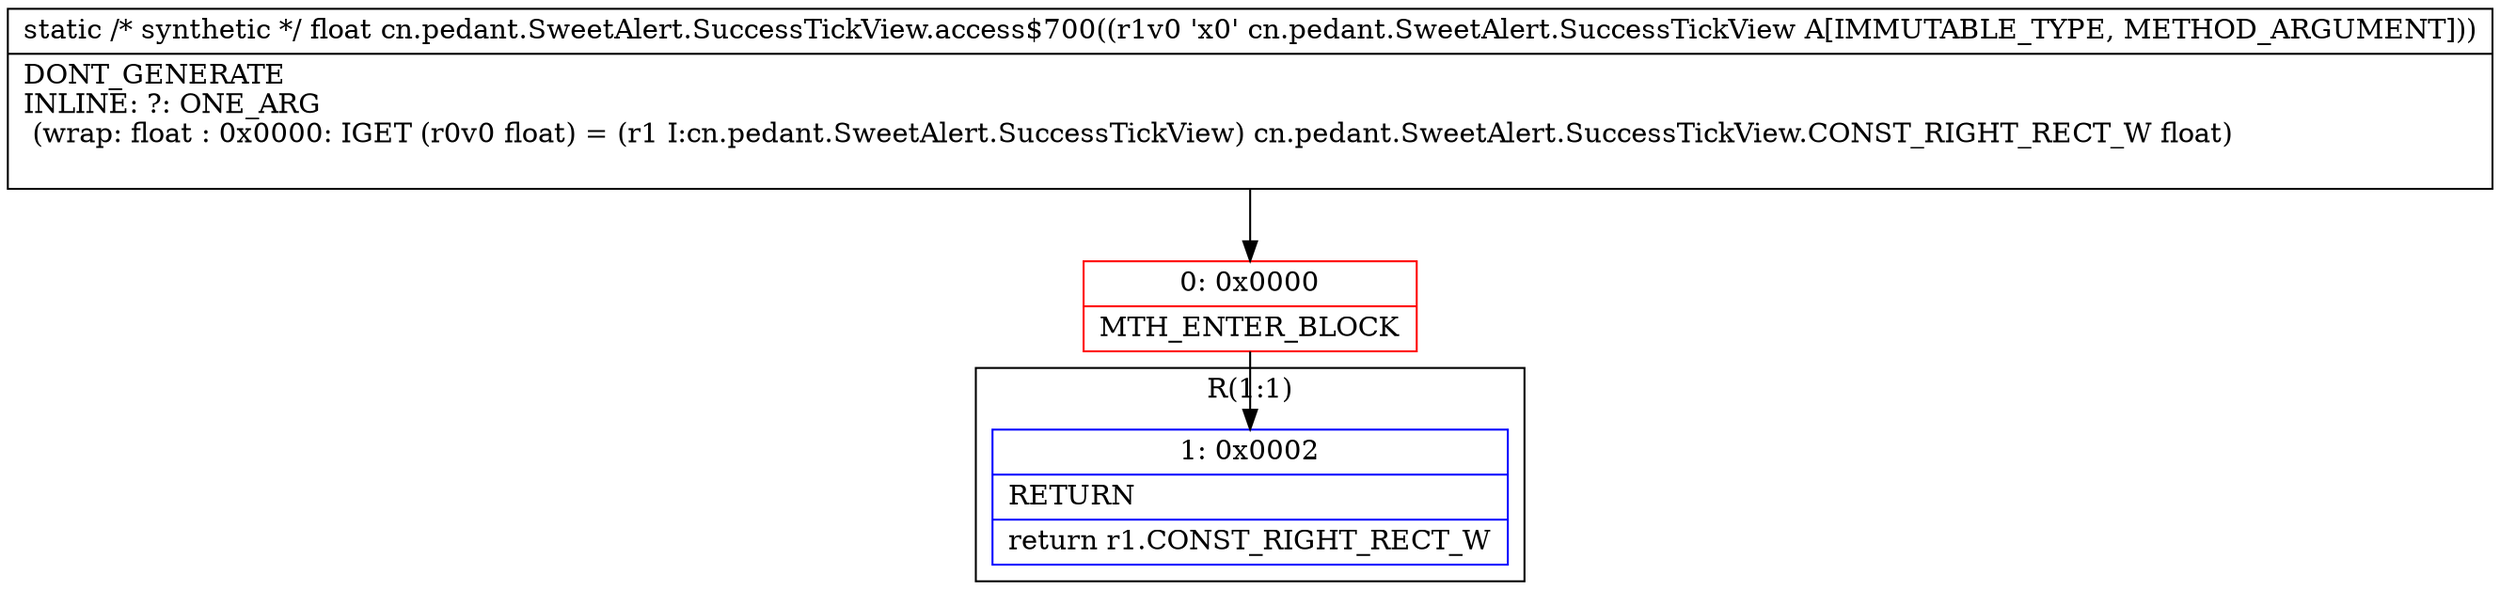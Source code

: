 digraph "CFG forcn.pedant.SweetAlert.SuccessTickView.access$700(Lcn\/pedant\/SweetAlert\/SuccessTickView;)F" {
subgraph cluster_Region_676495503 {
label = "R(1:1)";
node [shape=record,color=blue];
Node_1 [shape=record,label="{1\:\ 0x0002|RETURN\l|return r1.CONST_RIGHT_RECT_W\l}"];
}
Node_0 [shape=record,color=red,label="{0\:\ 0x0000|MTH_ENTER_BLOCK\l}"];
MethodNode[shape=record,label="{static \/* synthetic *\/ float cn.pedant.SweetAlert.SuccessTickView.access$700((r1v0 'x0' cn.pedant.SweetAlert.SuccessTickView A[IMMUTABLE_TYPE, METHOD_ARGUMENT]))  | DONT_GENERATE\lINLINE: ?: ONE_ARG  \l  (wrap: float : 0x0000: IGET  (r0v0 float) = (r1 I:cn.pedant.SweetAlert.SuccessTickView) cn.pedant.SweetAlert.SuccessTickView.CONST_RIGHT_RECT_W float)\l\l}"];
MethodNode -> Node_0;
Node_0 -> Node_1;
}

